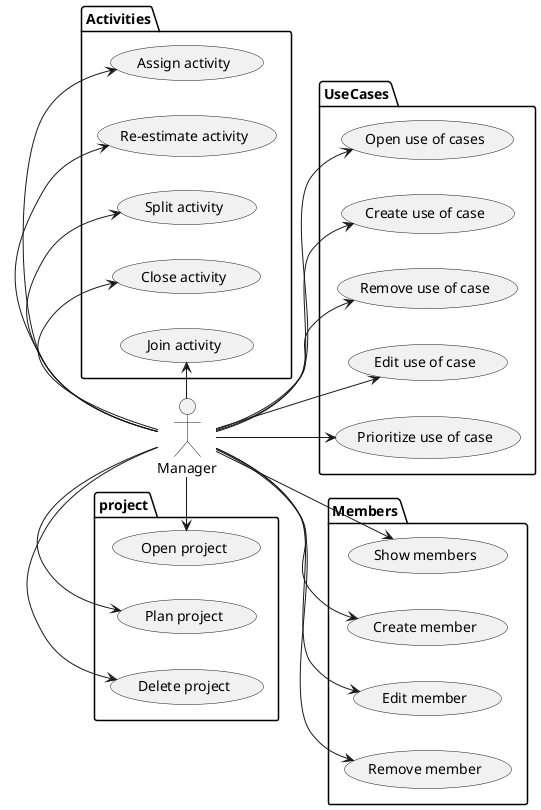 @startuml
left to right direction

actor "Manager" as manager

package project {
:manager: -left-> (Open project)
:manager: -left-> (Plan project)
:manager: -left-> (Delete project)
}

package UseCases {
:manager: -down-> (Open use of cases)
:manager: -down-> (Create use of case)
:manager: -down-> (Remove use of case)
:manager: -down-> (Edit use of case)
:manager: -down-> (Prioritize use of case)
}

package Members {
:manager: -down-> (Show members)
:manager: -down-> (Create member)
:manager: -down-> (Edit member)
:manager: -down-> (Remove member)
}

package Activities {
:manager: -right-> (Assign activity)
:manager: -right-> (Re-estimate activity)
:manager: -right-> (Split activity)
:manager: -right-> (Close activity)
:manager: -right-> (Join activity)
}

@enduml
